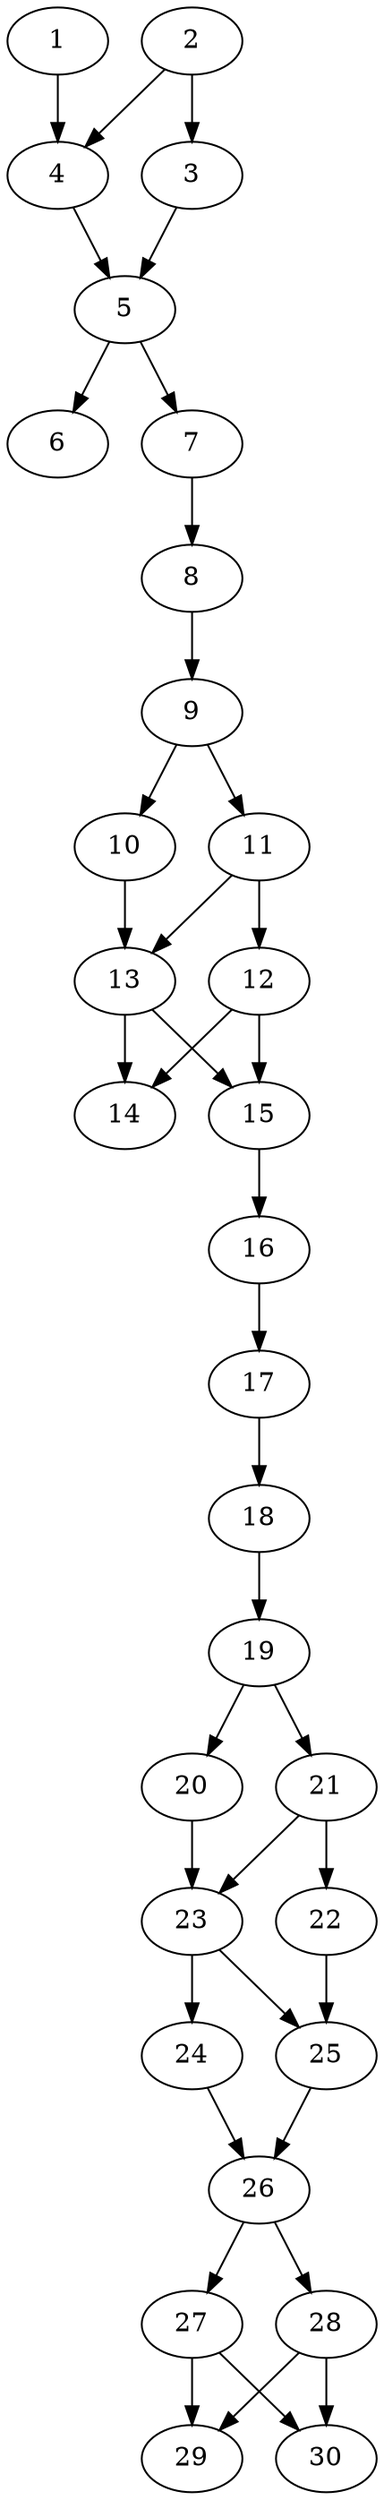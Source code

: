 // DAG automatically generated by daggen at Thu Oct  3 14:04:18 2019
// ./daggen --dot -n 30 --ccr 0.4 --fat 0.3 --regular 0.5 --density 0.9 --mindata 5242880 --maxdata 52428800 
digraph G {
  1 [size="95257600", alpha="0.02", expect_size="38103040"] 
  1 -> 4 [size ="38103040"]
  2 [size="37309440", alpha="0.05", expect_size="14923776"] 
  2 -> 3 [size ="14923776"]
  2 -> 4 [size ="14923776"]
  3 [size="17725440", alpha="0.20", expect_size="7090176"] 
  3 -> 5 [size ="7090176"]
  4 [size="57871360", alpha="0.01", expect_size="23148544"] 
  4 -> 5 [size ="23148544"]
  5 [size="50821120", alpha="0.07", expect_size="20328448"] 
  5 -> 6 [size ="20328448"]
  5 -> 7 [size ="20328448"]
  6 [size="20254720", alpha="0.14", expect_size="8101888"] 
  7 [size="109045760", alpha="0.10", expect_size="43618304"] 
  7 -> 8 [size ="43618304"]
  8 [size="111047680", alpha="0.10", expect_size="44419072"] 
  8 -> 9 [size ="44419072"]
  9 [size="21468160", alpha="0.02", expect_size="8587264"] 
  9 -> 10 [size ="8587264"]
  9 -> 11 [size ="8587264"]
  10 [size="94382080", alpha="0.19", expect_size="37752832"] 
  10 -> 13 [size ="37752832"]
  11 [size="62699520", alpha="0.10", expect_size="25079808"] 
  11 -> 12 [size ="25079808"]
  11 -> 13 [size ="25079808"]
  12 [size="73553920", alpha="0.05", expect_size="29421568"] 
  12 -> 14 [size ="29421568"]
  12 -> 15 [size ="29421568"]
  13 [size="104309760", alpha="0.14", expect_size="41723904"] 
  13 -> 14 [size ="41723904"]
  13 -> 15 [size ="41723904"]
  14 [size="101696000", alpha="0.17", expect_size="40678400"] 
  15 [size="110080000", alpha="0.20", expect_size="44032000"] 
  15 -> 16 [size ="44032000"]
  16 [size="35566080", alpha="0.09", expect_size="14226432"] 
  16 -> 17 [size ="14226432"]
  17 [size="116185600", alpha="0.13", expect_size="46474240"] 
  17 -> 18 [size ="46474240"]
  18 [size="55239680", alpha="0.17", expect_size="22095872"] 
  18 -> 19 [size ="22095872"]
  19 [size="115671040", alpha="0.14", expect_size="46268416"] 
  19 -> 20 [size ="46268416"]
  19 -> 21 [size ="46268416"]
  20 [size="126919680", alpha="0.12", expect_size="50767872"] 
  20 -> 23 [size ="50767872"]
  21 [size="121720320", alpha="0.03", expect_size="48688128"] 
  21 -> 22 [size ="48688128"]
  21 -> 23 [size ="48688128"]
  22 [size="60549120", alpha="0.19", expect_size="24219648"] 
  22 -> 25 [size ="24219648"]
  23 [size="88778240", alpha="0.15", expect_size="35511296"] 
  23 -> 24 [size ="35511296"]
  23 -> 25 [size ="35511296"]
  24 [size="51804160", alpha="0.19", expect_size="20721664"] 
  24 -> 26 [size ="20721664"]
  25 [size="34301440", alpha="0.10", expect_size="13720576"] 
  25 -> 26 [size ="13720576"]
  26 [size="33402880", alpha="0.01", expect_size="13361152"] 
  26 -> 27 [size ="13361152"]
  26 -> 28 [size ="13361152"]
  27 [size="88276480", alpha="0.09", expect_size="35310592"] 
  27 -> 29 [size ="35310592"]
  27 -> 30 [size ="35310592"]
  28 [size="46543360", alpha="0.14", expect_size="18617344"] 
  28 -> 29 [size ="18617344"]
  28 -> 30 [size ="18617344"]
  29 [size="28464640", alpha="0.19", expect_size="11385856"] 
  30 [size="112591360", alpha="0.19", expect_size="45036544"] 
}
